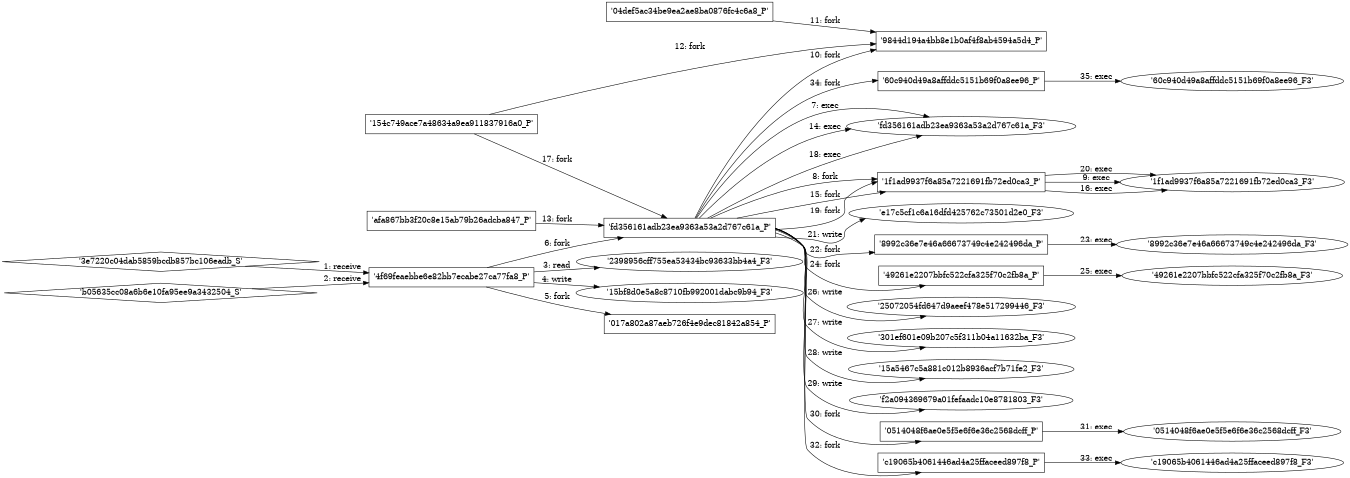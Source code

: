 digraph "D:\Learning\Paper\apt\基于CTI的攻击预警\Dataset\攻击图\ASGfromALLCTI\Vulnerability Spotlight Memory corruption vulnerability in GNU Glibc leaves smart vehicles open to attack.dot" {
rankdir="LR"
size="9"
fixedsize="false"
splines="true"
nodesep=0.3
ranksep=0
fontsize=10
overlap="scalexy"
engine= "neato"
	"'4f69feaebbe6e82bb7ecabe27ca77fa8_P'" [node_type=Process shape=box]
	"'3e7220c04dab5859bcdb857bc106eadb_S'" [node_type=Socket shape=diamond]
	"'3e7220c04dab5859bcdb857bc106eadb_S'" -> "'4f69feaebbe6e82bb7ecabe27ca77fa8_P'" [label="1: receive"]
	"'4f69feaebbe6e82bb7ecabe27ca77fa8_P'" [node_type=Process shape=box]
	"'b05635cc08a6b6e10fa95ee9a3432504_S'" [node_type=Socket shape=diamond]
	"'b05635cc08a6b6e10fa95ee9a3432504_S'" -> "'4f69feaebbe6e82bb7ecabe27ca77fa8_P'" [label="2: receive"]
	"'2398956cff755ea53434bc93633bb4a4_F3'" [node_type=file shape=ellipse]
	"'4f69feaebbe6e82bb7ecabe27ca77fa8_P'" [node_type=Process shape=box]
	"'4f69feaebbe6e82bb7ecabe27ca77fa8_P'" -> "'2398956cff755ea53434bc93633bb4a4_F3'" [label="3: read"]
	"'15bf8d0e5a8c8710fb992001dabc9b94_F3'" [node_type=file shape=ellipse]
	"'4f69feaebbe6e82bb7ecabe27ca77fa8_P'" [node_type=Process shape=box]
	"'4f69feaebbe6e82bb7ecabe27ca77fa8_P'" -> "'15bf8d0e5a8c8710fb992001dabc9b94_F3'" [label="4: write"]
	"'4f69feaebbe6e82bb7ecabe27ca77fa8_P'" [node_type=Process shape=box]
	"'017a802a87aeb726f4e9dec81842a854_P'" [node_type=Process shape=box]
	"'4f69feaebbe6e82bb7ecabe27ca77fa8_P'" -> "'017a802a87aeb726f4e9dec81842a854_P'" [label="5: fork"]
	"'4f69feaebbe6e82bb7ecabe27ca77fa8_P'" [node_type=Process shape=box]
	"'fd356161adb23ea9363a53a2d767c61a_P'" [node_type=Process shape=box]
	"'4f69feaebbe6e82bb7ecabe27ca77fa8_P'" -> "'fd356161adb23ea9363a53a2d767c61a_P'" [label="6: fork"]
	"'fd356161adb23ea9363a53a2d767c61a_P'" [node_type=Process shape=box]
	"'fd356161adb23ea9363a53a2d767c61a_F3'" [node_type=File shape=ellipse]
	"'fd356161adb23ea9363a53a2d767c61a_P'" -> "'fd356161adb23ea9363a53a2d767c61a_F3'" [label="7: exec"]
	"'fd356161adb23ea9363a53a2d767c61a_P'" [node_type=Process shape=box]
	"'1f1ad9937f6a85a7221691fb72ed0ca3_P'" [node_type=Process shape=box]
	"'fd356161adb23ea9363a53a2d767c61a_P'" -> "'1f1ad9937f6a85a7221691fb72ed0ca3_P'" [label="8: fork"]
	"'1f1ad9937f6a85a7221691fb72ed0ca3_P'" [node_type=Process shape=box]
	"'1f1ad9937f6a85a7221691fb72ed0ca3_F3'" [node_type=File shape=ellipse]
	"'1f1ad9937f6a85a7221691fb72ed0ca3_P'" -> "'1f1ad9937f6a85a7221691fb72ed0ca3_F3'" [label="9: exec"]
	"'fd356161adb23ea9363a53a2d767c61a_P'" [node_type=Process shape=box]
	"'9844d194a4bb8e1b0af4f8ab4594a5d4_P'" [node_type=Process shape=box]
	"'fd356161adb23ea9363a53a2d767c61a_P'" -> "'9844d194a4bb8e1b0af4f8ab4594a5d4_P'" [label="10: fork"]
	"'04def5ac34be9ea2ae8ba0876fc4c6a8_P'" [node_type=Process shape=box]
	"'9844d194a4bb8e1b0af4f8ab4594a5d4_P'" [node_type=Process shape=box]
	"'04def5ac34be9ea2ae8ba0876fc4c6a8_P'" -> "'9844d194a4bb8e1b0af4f8ab4594a5d4_P'" [label="11: fork"]
	"'154c749ace7a48634a9ea911837916a0_P'" [node_type=Process shape=box]
	"'9844d194a4bb8e1b0af4f8ab4594a5d4_P'" [node_type=Process shape=box]
	"'154c749ace7a48634a9ea911837916a0_P'" -> "'9844d194a4bb8e1b0af4f8ab4594a5d4_P'" [label="12: fork"]
	"'afa867bb3f20c8e15ab79b26adcba847_P'" [node_type=Process shape=box]
	"'fd356161adb23ea9363a53a2d767c61a_P'" [node_type=Process shape=box]
	"'afa867bb3f20c8e15ab79b26adcba847_P'" -> "'fd356161adb23ea9363a53a2d767c61a_P'" [label="13: fork"]
	"'fd356161adb23ea9363a53a2d767c61a_P'" [node_type=Process shape=box]
	"'fd356161adb23ea9363a53a2d767c61a_F3'" [node_type=File shape=ellipse]
	"'fd356161adb23ea9363a53a2d767c61a_P'" -> "'fd356161adb23ea9363a53a2d767c61a_F3'" [label="14: exec"]
	"'fd356161adb23ea9363a53a2d767c61a_P'" [node_type=Process shape=box]
	"'1f1ad9937f6a85a7221691fb72ed0ca3_P'" [node_type=Process shape=box]
	"'fd356161adb23ea9363a53a2d767c61a_P'" -> "'1f1ad9937f6a85a7221691fb72ed0ca3_P'" [label="15: fork"]
	"'1f1ad9937f6a85a7221691fb72ed0ca3_P'" [node_type=Process shape=box]
	"'1f1ad9937f6a85a7221691fb72ed0ca3_F3'" [node_type=File shape=ellipse]
	"'1f1ad9937f6a85a7221691fb72ed0ca3_P'" -> "'1f1ad9937f6a85a7221691fb72ed0ca3_F3'" [label="16: exec"]
	"'154c749ace7a48634a9ea911837916a0_P'" [node_type=Process shape=box]
	"'fd356161adb23ea9363a53a2d767c61a_P'" [node_type=Process shape=box]
	"'154c749ace7a48634a9ea911837916a0_P'" -> "'fd356161adb23ea9363a53a2d767c61a_P'" [label="17: fork"]
	"'fd356161adb23ea9363a53a2d767c61a_P'" [node_type=Process shape=box]
	"'fd356161adb23ea9363a53a2d767c61a_F3'" [node_type=File shape=ellipse]
	"'fd356161adb23ea9363a53a2d767c61a_P'" -> "'fd356161adb23ea9363a53a2d767c61a_F3'" [label="18: exec"]
	"'fd356161adb23ea9363a53a2d767c61a_P'" [node_type=Process shape=box]
	"'1f1ad9937f6a85a7221691fb72ed0ca3_P'" [node_type=Process shape=box]
	"'fd356161adb23ea9363a53a2d767c61a_P'" -> "'1f1ad9937f6a85a7221691fb72ed0ca3_P'" [label="19: fork"]
	"'1f1ad9937f6a85a7221691fb72ed0ca3_P'" [node_type=Process shape=box]
	"'1f1ad9937f6a85a7221691fb72ed0ca3_F3'" [node_type=File shape=ellipse]
	"'1f1ad9937f6a85a7221691fb72ed0ca3_P'" -> "'1f1ad9937f6a85a7221691fb72ed0ca3_F3'" [label="20: exec"]
	"'e17c5cf1c6a16dfd425762c73501d2e0_F3'" [node_type=file shape=ellipse]
	"'fd356161adb23ea9363a53a2d767c61a_P'" [node_type=Process shape=box]
	"'fd356161adb23ea9363a53a2d767c61a_P'" -> "'e17c5cf1c6a16dfd425762c73501d2e0_F3'" [label="21: write"]
	"'fd356161adb23ea9363a53a2d767c61a_P'" [node_type=Process shape=box]
	"'8992c36e7e46a66673749c4e242496da_P'" [node_type=Process shape=box]
	"'fd356161adb23ea9363a53a2d767c61a_P'" -> "'8992c36e7e46a66673749c4e242496da_P'" [label="22: fork"]
	"'8992c36e7e46a66673749c4e242496da_P'" [node_type=Process shape=box]
	"'8992c36e7e46a66673749c4e242496da_F3'" [node_type=File shape=ellipse]
	"'8992c36e7e46a66673749c4e242496da_P'" -> "'8992c36e7e46a66673749c4e242496da_F3'" [label="23: exec"]
	"'fd356161adb23ea9363a53a2d767c61a_P'" [node_type=Process shape=box]
	"'49261e2207bbfc522cfa325f70c2fb8a_P'" [node_type=Process shape=box]
	"'fd356161adb23ea9363a53a2d767c61a_P'" -> "'49261e2207bbfc522cfa325f70c2fb8a_P'" [label="24: fork"]
	"'49261e2207bbfc522cfa325f70c2fb8a_P'" [node_type=Process shape=box]
	"'49261e2207bbfc522cfa325f70c2fb8a_F3'" [node_type=File shape=ellipse]
	"'49261e2207bbfc522cfa325f70c2fb8a_P'" -> "'49261e2207bbfc522cfa325f70c2fb8a_F3'" [label="25: exec"]
	"'25072054fd647d9aeef478e517299446_F3'" [node_type=file shape=ellipse]
	"'fd356161adb23ea9363a53a2d767c61a_P'" [node_type=Process shape=box]
	"'fd356161adb23ea9363a53a2d767c61a_P'" -> "'25072054fd647d9aeef478e517299446_F3'" [label="26: write"]
	"'301ef601e09b207c5f311b04a11632ba_F3'" [node_type=file shape=ellipse]
	"'fd356161adb23ea9363a53a2d767c61a_P'" [node_type=Process shape=box]
	"'fd356161adb23ea9363a53a2d767c61a_P'" -> "'301ef601e09b207c5f311b04a11632ba_F3'" [label="27: write"]
	"'15a5467c5a881c012b8936acf7b71fe2_F3'" [node_type=file shape=ellipse]
	"'fd356161adb23ea9363a53a2d767c61a_P'" [node_type=Process shape=box]
	"'fd356161adb23ea9363a53a2d767c61a_P'" -> "'15a5467c5a881c012b8936acf7b71fe2_F3'" [label="28: write"]
	"'f2a094369679a01fefaadc10e8781803_F3'" [node_type=file shape=ellipse]
	"'fd356161adb23ea9363a53a2d767c61a_P'" [node_type=Process shape=box]
	"'fd356161adb23ea9363a53a2d767c61a_P'" -> "'f2a094369679a01fefaadc10e8781803_F3'" [label="29: write"]
	"'fd356161adb23ea9363a53a2d767c61a_P'" [node_type=Process shape=box]
	"'0514048f6ae0e5f5e6f6e36c2568dcff_P'" [node_type=Process shape=box]
	"'fd356161adb23ea9363a53a2d767c61a_P'" -> "'0514048f6ae0e5f5e6f6e36c2568dcff_P'" [label="30: fork"]
	"'0514048f6ae0e5f5e6f6e36c2568dcff_P'" [node_type=Process shape=box]
	"'0514048f6ae0e5f5e6f6e36c2568dcff_F3'" [node_type=File shape=ellipse]
	"'0514048f6ae0e5f5e6f6e36c2568dcff_P'" -> "'0514048f6ae0e5f5e6f6e36c2568dcff_F3'" [label="31: exec"]
	"'fd356161adb23ea9363a53a2d767c61a_P'" [node_type=Process shape=box]
	"'c19065b4061446ad4a25ffaceed897f8_P'" [node_type=Process shape=box]
	"'fd356161adb23ea9363a53a2d767c61a_P'" -> "'c19065b4061446ad4a25ffaceed897f8_P'" [label="32: fork"]
	"'c19065b4061446ad4a25ffaceed897f8_P'" [node_type=Process shape=box]
	"'c19065b4061446ad4a25ffaceed897f8_F3'" [node_type=File shape=ellipse]
	"'c19065b4061446ad4a25ffaceed897f8_P'" -> "'c19065b4061446ad4a25ffaceed897f8_F3'" [label="33: exec"]
	"'fd356161adb23ea9363a53a2d767c61a_P'" [node_type=Process shape=box]
	"'60c940d49a8affddc5151b69f0a8ee96_P'" [node_type=Process shape=box]
	"'fd356161adb23ea9363a53a2d767c61a_P'" -> "'60c940d49a8affddc5151b69f0a8ee96_P'" [label="34: fork"]
	"'60c940d49a8affddc5151b69f0a8ee96_P'" [node_type=Process shape=box]
	"'60c940d49a8affddc5151b69f0a8ee96_F3'" [node_type=File shape=ellipse]
	"'60c940d49a8affddc5151b69f0a8ee96_P'" -> "'60c940d49a8affddc5151b69f0a8ee96_F3'" [label="35: exec"]
}
